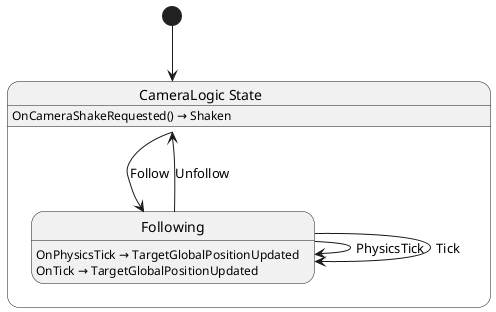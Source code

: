 @startuml CameraLogic
state "CameraLogic State" as GodotPlayground_CameraLogic_State {
  state "Following" as GodotPlayground_CameraLogic_State_Following
}

GodotPlayground_CameraLogic_State --> GodotPlayground_CameraLogic_State_Following : Follow
GodotPlayground_CameraLogic_State_Following --> GodotPlayground_CameraLogic_State : Unfollow
GodotPlayground_CameraLogic_State_Following --> GodotPlayground_CameraLogic_State_Following : PhysicsTick
GodotPlayground_CameraLogic_State_Following --> GodotPlayground_CameraLogic_State_Following : Tick

GodotPlayground_CameraLogic_State : OnCameraShakeRequested() → Shaken
GodotPlayground_CameraLogic_State_Following : OnPhysicsTick → TargetGlobalPositionUpdated
GodotPlayground_CameraLogic_State_Following : OnTick → TargetGlobalPositionUpdated

[*] --> GodotPlayground_CameraLogic_State
@enduml